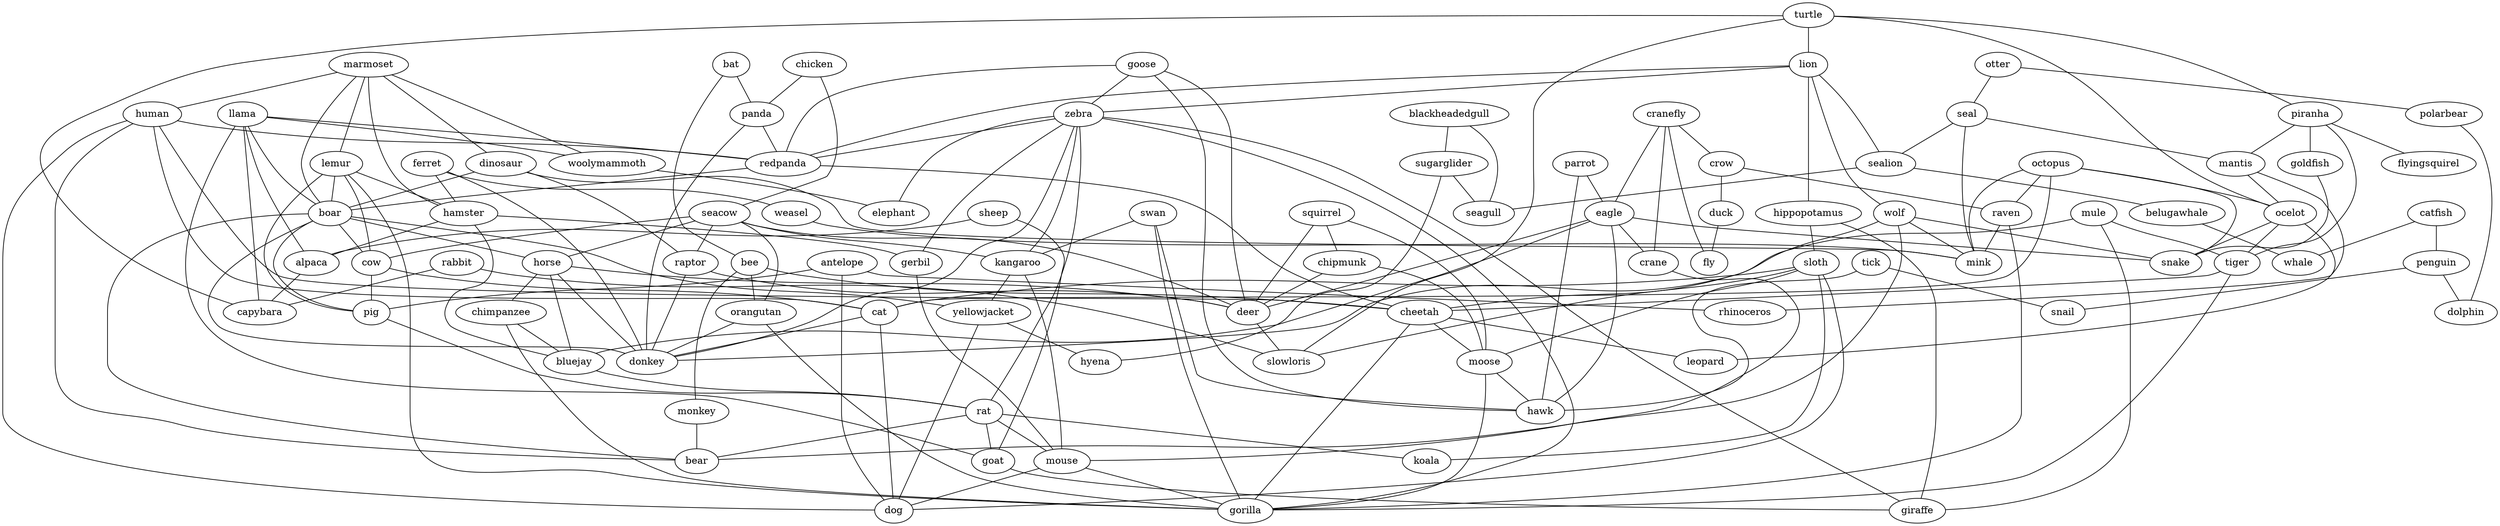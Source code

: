 strict graph  {
	antelope -- pig	 [weight=1];
	antelope -- rhinoceros	 [weight=1];
	antelope -- dog	 [weight=1];
	llama -- redpanda	 [weight=1];
	llama -- boar	 [weight=1];
	llama -- alpaca	 [weight=1];
	llama -- woolymammoth	 [weight=1];
	llama -- capybara	 [weight=1];
	llama -- goat	 [weight=1];
	blackheadedgull -- sugarglider	 [weight=1];
	blackheadedgull -- seagull	 [weight=1];
	chicken -- seacow	 [weight=1];
	chicken -- panda	 [weight=1];
	tick -- snail	 [weight=1];
	tick -- hawk	 [weight=1];
	swan -- kangaroo	 [weight=1];
	swan -- hawk	 [weight=1];
	swan -- gorilla	 [weight=1];
	otter -- seal	 [weight=1];
	otter -- polarbear	 [weight=1];
	catfish -- penguin	 [weight=1];
	catfish -- whale	 [weight=1];
	bat -- bee	 [weight=1];
	bat -- panda	 [weight=1];
	parrot -- eagle	 [weight=1];
	parrot -- hawk	 [weight=1];
	cranefly -- crow	 [weight=1];
	cranefly -- eagle	 [weight=1];
	cranefly -- crane	 [weight=1];
	cranefly -- fly	 [weight=1];
	marmoset -- dinosaur	 [weight=1];
	marmoset -- human	 [weight=1];
	marmoset -- lemur	 [weight=1];
	marmoset -- hamster	 [weight=1];
	marmoset -- boar	 [weight=1];
	marmoset -- woolymammoth	 [weight=1];
	dinosaur -- raptor	 [weight=1];
	dinosaur -- boar	 [weight=1];
	dinosaur -- mink	 [weight=1];
	turtle -- lion	 [weight=1];
	turtle -- piranha	 [weight=1];
	turtle -- ocelot	 [weight=1];
	turtle -- slowloris	 [weight=1];
	turtle -- capybara	 [weight=1];
	human -- redpanda	 [weight=1];
	human -- cat	 [weight=1];
	human -- cheetah	 [weight=1];
	human -- bear	 [weight=1];
	human -- dog	 [weight=1];
	crow -- duck	 [weight=1];
	crow -- raven	 [weight=1];
	ferret -- hamster	 [weight=1];
	ferret -- weasel	 [weight=1];
	ferret -- donkey	 [weight=1];
	goose -- zebra	 [weight=1];
	goose -- redpanda	 [weight=1];
	goose -- deer	 [weight=1];
	goose -- hawk	 [weight=1];
	lion -- zebra	 [weight=1];
	lion -- hippopotamus	 [weight=1];
	lion -- sealion	 [weight=1];
	lion -- wolf	 [weight=1];
	lion -- redpanda	 [weight=1];
	zebra -- kangaroo	 [weight=1];
	zebra -- redpanda	 [weight=1];
	zebra -- gerbil	 [weight=1];
	zebra -- donkey	 [weight=1];
	zebra -- rat	 [weight=1];
	zebra -- elephant	 [weight=1];
	zebra -- gorilla	 [weight=1];
	zebra -- giraffe	 [weight=1];
	seal -- sealion	 [weight=1];
	seal -- mantis	 [weight=1];
	seal -- mink	 [weight=1];
	seacow -- kangaroo	 [weight=1];
	seacow -- raptor	 [weight=1];
	seacow -- orangutan	 [weight=1];
	seacow -- horse	 [weight=1];
	seacow -- cow	 [weight=1];
	seacow -- deer	 [weight=1];
	bee -- monkey	 [weight=1];
	bee -- orangutan	 [weight=1];
	bee -- cheetah	 [weight=1];
	panda -- redpanda	 [weight=1];
	panda -- donkey	 [weight=1];
	hippopotamus -- sloth	 [weight=1];
	hippopotamus -- giraffe	 [weight=1];
	sealion -- belugawhale	 [weight=1];
	sealion -- seagull	 [weight=1];
	eagle -- crane	 [weight=1];
	eagle -- bluejay	 [weight=1];
	eagle -- deer	 [weight=1];
	eagle -- hawk	 [weight=1];
	eagle -- snake	 [weight=1];
	kangaroo -- yellowjacket	 [weight=1];
	kangaroo -- mouse	 [weight=1];
	piranha -- goldfish	 [weight=1];
	piranha -- mantis	 [weight=1];
	piranha -- flyingsquirel	 [weight=1];
	piranha -- tiger	 [weight=1];
	mule -- tiger	 [weight=1];
	mule -- donkey	 [weight=1];
	mule -- giraffe	 [weight=1];
	goldfish -- snake	 [weight=1];
	raptor -- donkey	 [weight=1];
	raptor -- deer	 [weight=1];
	monkey -- bear	 [weight=1];
	sugarglider -- seagull	 [weight=1];
	sugarglider -- hyena	 [weight=1];
	lemur -- hamster	 [weight=1];
	lemur -- boar	 [weight=1];
	lemur -- cow	 [weight=1];
	lemur -- pig	 [weight=1];
	lemur -- gorilla	 [weight=1];
	mantis -- ocelot	 [weight=1];
	mantis -- rhinoceros	 [weight=1];
	wolf -- mink	 [weight=1];
	wolf -- cheetah	 [weight=1];
	wolf -- bear	 [weight=1];
	wolf -- snake	 [weight=1];
	hamster -- alpaca	 [weight=1];
	hamster -- gerbil	 [weight=1];
	hamster -- bluejay	 [weight=1];
	orangutan -- donkey	 [weight=1];
	orangutan -- gorilla	 [weight=1];
	octopus -- ocelot	 [weight=1];
	octopus -- cat	 [weight=1];
	octopus -- raven	 [weight=1];
	octopus -- mink	 [weight=1];
	octopus -- snake	 [weight=1];
	redpanda -- boar	 [weight=1];
	redpanda -- cheetah	 [weight=1];
	sloth -- cat	 [weight=1];
	sloth -- slowloris	 [weight=1];
	sloth -- moose	 [weight=1];
	sloth -- koala	 [weight=1];
	sloth -- dog	 [weight=1];
	belugawhale -- whale	 [weight=1];
	weasel -- mink	 [weight=1];
	ocelot -- tiger	 [weight=1];
	ocelot -- leopard	 [weight=1];
	ocelot -- snake	 [weight=1];
	duck -- fly	 [weight=1];
	boar -- horse	 [weight=1];
	boar -- cow	 [weight=1];
	boar -- yellowjacket	 [weight=1];
	boar -- donkey	 [weight=1];
	boar -- pig	 [weight=1];
	boar -- bear	 [weight=1];
	sheep -- alpaca	 [weight=1];
	sheep -- goat	 [weight=1];
	horse -- chimpanzee	 [weight=1];
	horse -- bluejay	 [weight=1];
	horse -- donkey	 [weight=1];
	horse -- deer	 [weight=1];
	alpaca -- capybara	 [weight=1];
	gerbil -- mouse	 [weight=1];
	woolymammoth -- elephant	 [weight=1];
	polarbear -- dolphin	 [weight=1];
	squirrel -- chipmunk	 [weight=1];
	squirrel -- deer	 [weight=1];
	squirrel -- moose	 [weight=1];
	chimpanzee -- bluejay	 [weight=1];
	chimpanzee -- gorilla	 [weight=1];
	tiger -- cheetah	 [weight=1];
	tiger -- gorilla	 [weight=1];
	rabbit -- slowloris	 [weight=1];
	rabbit -- capybara	 [weight=1];
	crane -- mouse	 [weight=1];
	penguin -- dolphin	 [weight=1];
	penguin -- snail	 [weight=1];
	cow -- cat	 [weight=1];
	cow -- pig	 [weight=1];
	bluejay -- rat	 [weight=1];
	yellowjacket -- dog	 [weight=1];
	yellowjacket -- hyena	 [weight=1];
	cat -- donkey	 [weight=1];
	cat -- dog	 [weight=1];
	raven -- mink	 [weight=1];
	raven -- gorilla	 [weight=1];
	chipmunk -- deer	 [weight=1];
	chipmunk -- moose	 [weight=1];
	deer -- slowloris	 [weight=1];
	pig -- rat	 [weight=1];
	rat -- mouse	 [weight=1];
	rat -- goat	 [weight=1];
	rat -- koala	 [weight=1];
	rat -- bear	 [weight=1];
	mouse -- dog	 [weight=1];
	mouse -- gorilla	 [weight=1];
	cheetah -- moose	 [weight=1];
	cheetah -- leopard	 [weight=1];
	cheetah -- gorilla	 [weight=1];
	goat -- giraffe	 [weight=1];
	moose -- hawk	 [weight=1];
	moose -- gorilla	 [weight=1];
}
